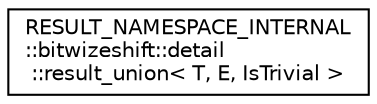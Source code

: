 digraph "Graphical Class Hierarchy"
{
 // LATEX_PDF_SIZE
  edge [fontname="Helvetica",fontsize="10",labelfontname="Helvetica",labelfontsize="10"];
  node [fontname="Helvetica",fontsize="10",shape=record];
  rankdir="LR";
  Node0 [label="RESULT_NAMESPACE_INTERNAL\l::bitwizeshift::detail\l::result_union\< T, E, IsTrivial \>",height=0.2,width=0.4,color="black", fillcolor="white", style="filled",URL="$dd/d1a/structRESULT__NAMESPACE__INTERNAL_1_1bitwizeshift_1_1detail_1_1result__union.html",tooltip="A basic utility that acts as a union containing the T and E types."];
}
